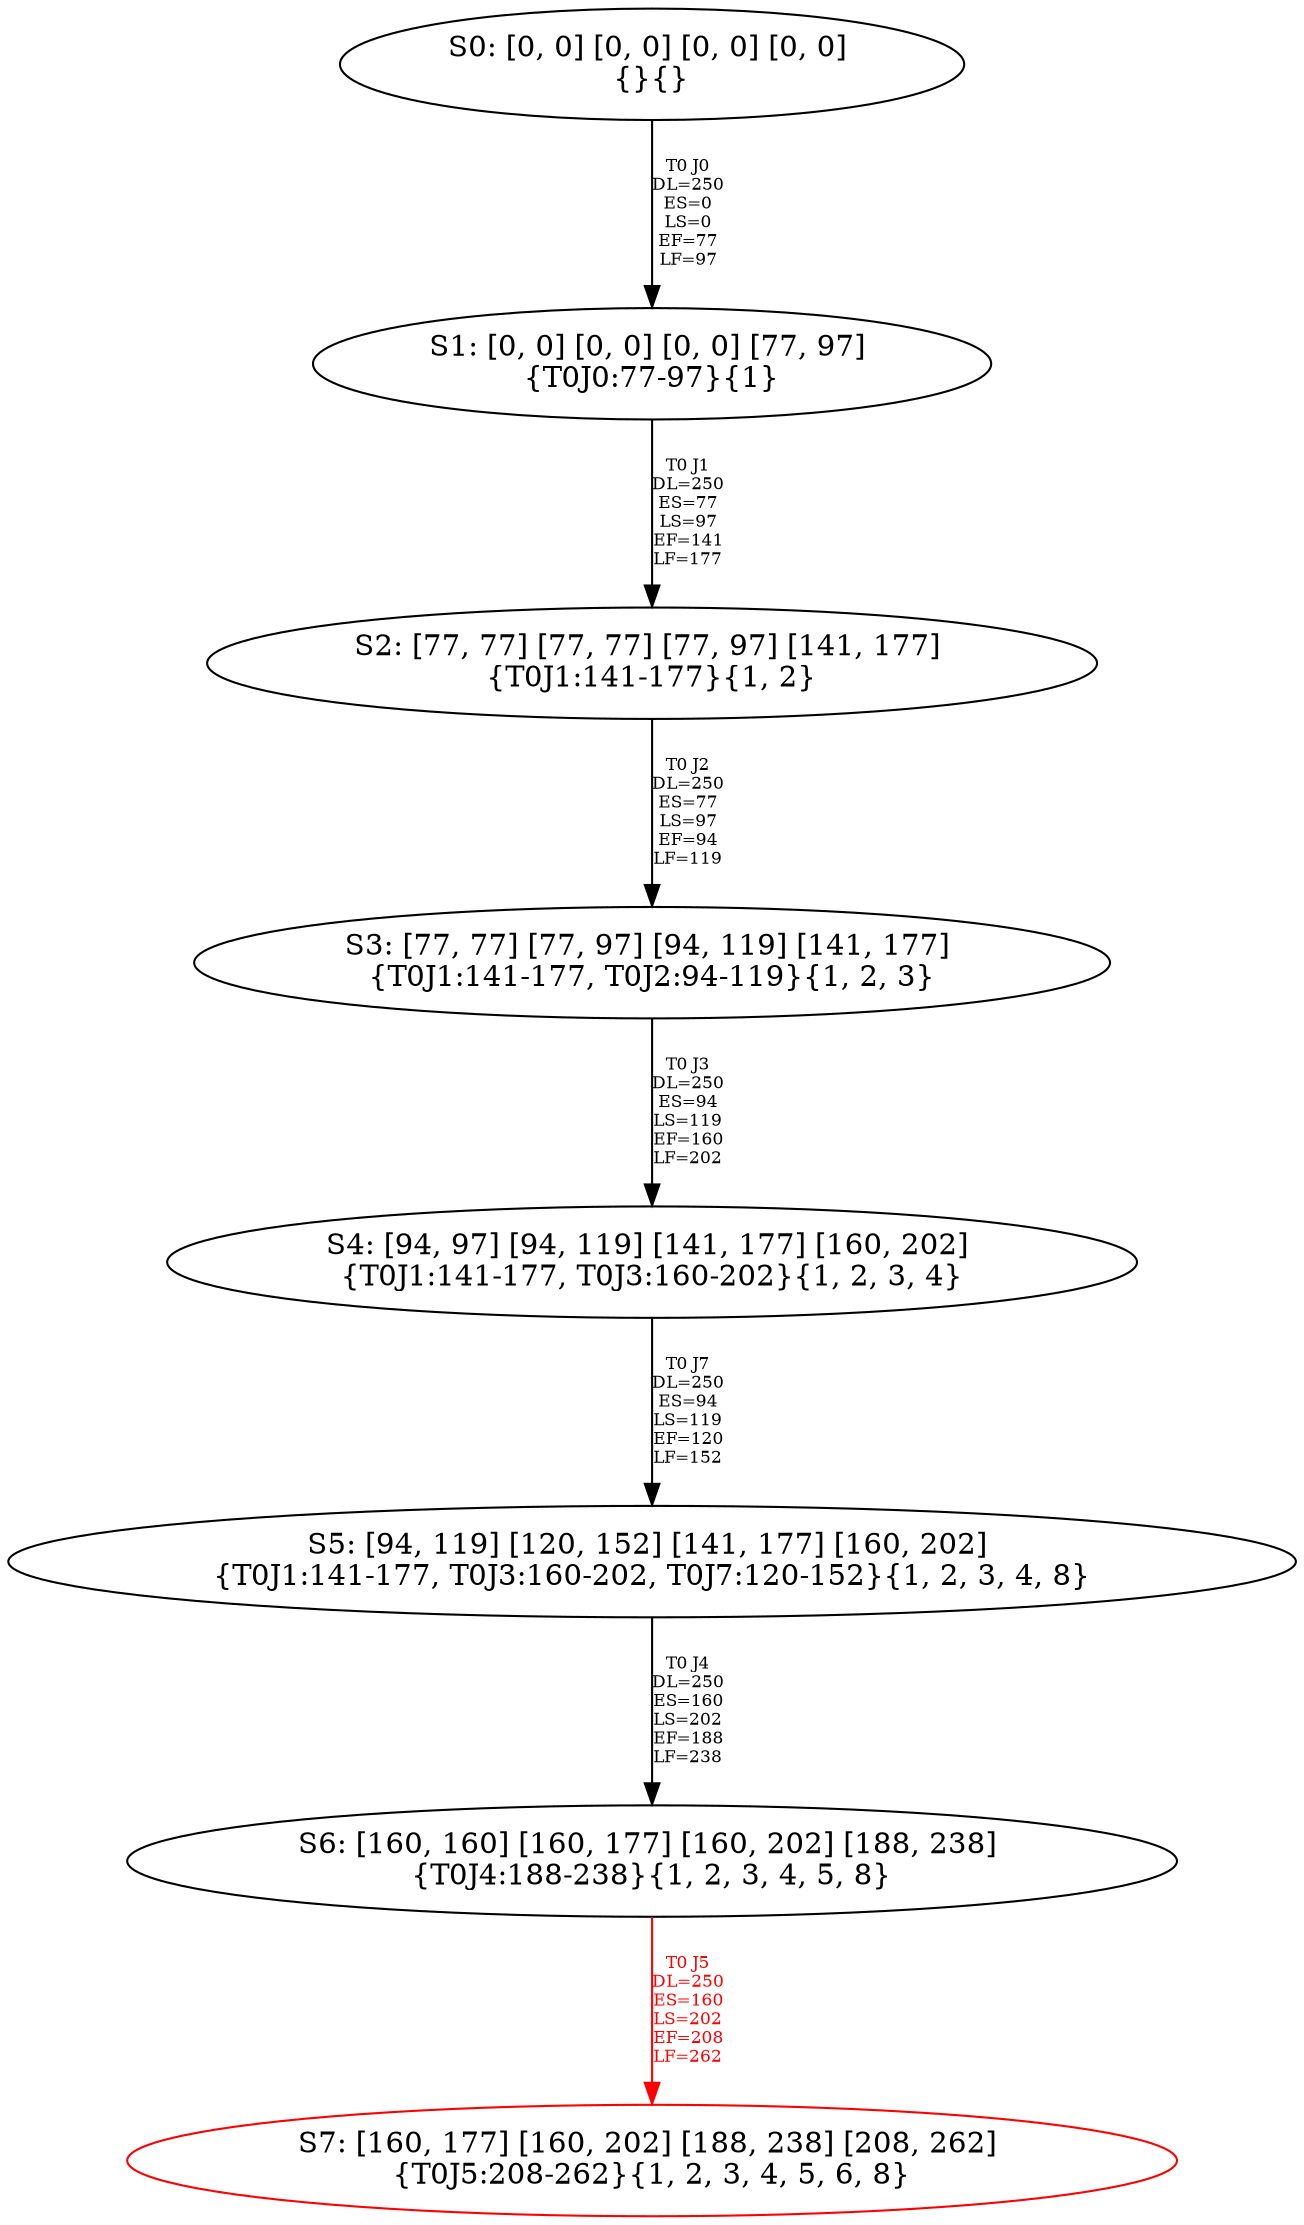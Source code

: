 digraph {
	S0[label="S0: [0, 0] [0, 0] [0, 0] [0, 0] \n{}{}"];
	S1[label="S1: [0, 0] [0, 0] [0, 0] [77, 97] \n{T0J0:77-97}{1}"];
	S2[label="S2: [77, 77] [77, 77] [77, 97] [141, 177] \n{T0J1:141-177}{1, 2}"];
	S3[label="S3: [77, 77] [77, 97] [94, 119] [141, 177] \n{T0J1:141-177, T0J2:94-119}{1, 2, 3}"];
	S4[label="S4: [94, 97] [94, 119] [141, 177] [160, 202] \n{T0J1:141-177, T0J3:160-202}{1, 2, 3, 4}"];
	S5[label="S5: [94, 119] [120, 152] [141, 177] [160, 202] \n{T0J1:141-177, T0J3:160-202, T0J7:120-152}{1, 2, 3, 4, 8}"];
	S6[label="S6: [160, 160] [160, 177] [160, 202] [188, 238] \n{T0J4:188-238}{1, 2, 3, 4, 5, 8}"];
	S7[label="S7: [160, 177] [160, 202] [188, 238] [208, 262] \n{T0J5:208-262}{1, 2, 3, 4, 5, 6, 8}"];
	S0 -> S1[label="T0 J0\nDL=250\nES=0\nLS=0\nEF=77\nLF=97",fontsize=8];
	S1 -> S2[label="T0 J1\nDL=250\nES=77\nLS=97\nEF=141\nLF=177",fontsize=8];
	S2 -> S3[label="T0 J2\nDL=250\nES=77\nLS=97\nEF=94\nLF=119",fontsize=8];
	S3 -> S4[label="T0 J3\nDL=250\nES=94\nLS=119\nEF=160\nLF=202",fontsize=8];
	S4 -> S5[label="T0 J7\nDL=250\nES=94\nLS=119\nEF=120\nLF=152",fontsize=8];
	S5 -> S6[label="T0 J4\nDL=250\nES=160\nLS=202\nEF=188\nLF=238",fontsize=8];
	S6 -> S7[label="T0 J5\nDL=250\nES=160\nLS=202\nEF=208\nLF=262",color=Red,fontcolor=Red,fontsize=8];
S7[color=Red];
}

